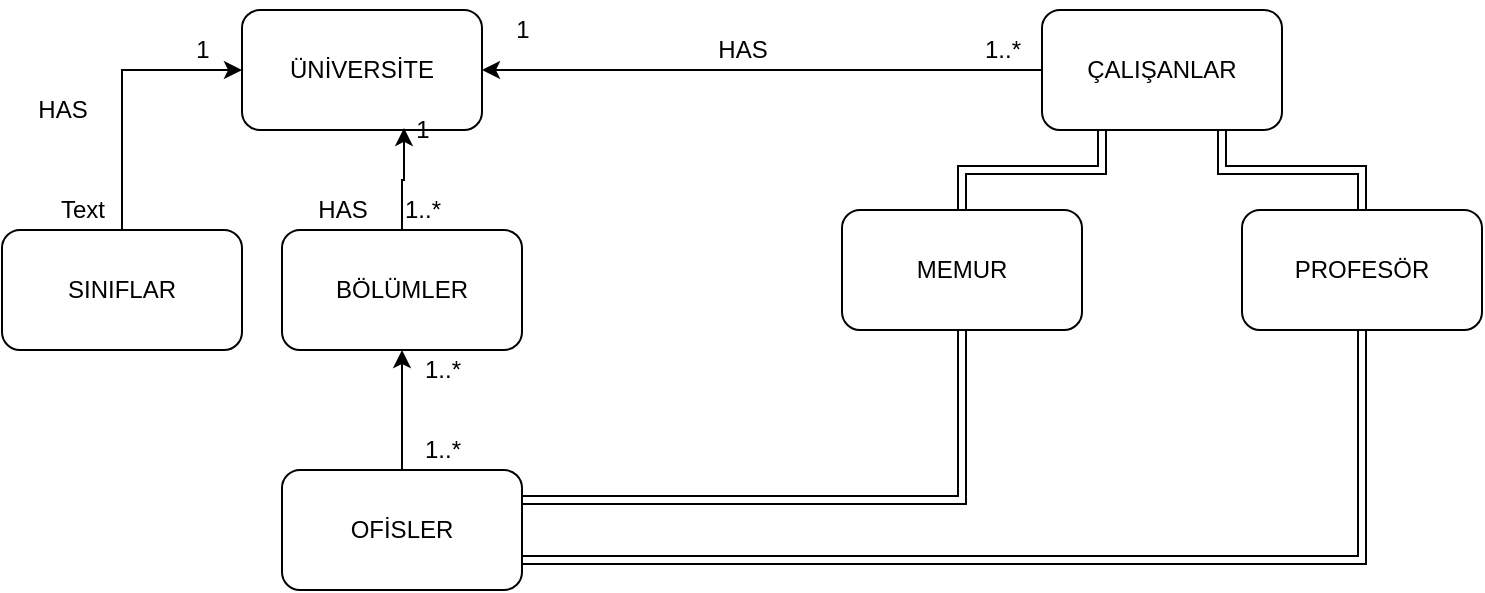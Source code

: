<mxfile version="20.3.3" type="github"><diagram id="V4D7USOhS58s7faXdMYY" name="Sayfa -1"><mxGraphModel dx="868" dy="450" grid="1" gridSize="10" guides="1" tooltips="1" connect="1" arrows="1" fold="1" page="1" pageScale="1" pageWidth="827" pageHeight="1169" math="0" shadow="0"><root><mxCell id="0"/><mxCell id="1" parent="0"/><mxCell id="muQnUJlrZj9inf_WyTLM-1" value="ÜNİVERSİTE" style="rounded=1;whiteSpace=wrap;html=1;" vertex="1" parent="1"><mxGeometry x="160" y="60" width="120" height="60" as="geometry"/></mxCell><mxCell id="muQnUJlrZj9inf_WyTLM-22" style="edgeStyle=orthogonalEdgeStyle;rounded=0;orthogonalLoop=1;jettySize=auto;html=1;entryX=1;entryY=0.5;entryDx=0;entryDy=0;" edge="1" parent="1" source="muQnUJlrZj9inf_WyTLM-2" target="muQnUJlrZj9inf_WyTLM-1"><mxGeometry relative="1" as="geometry"/></mxCell><mxCell id="muQnUJlrZj9inf_WyTLM-44" style="edgeStyle=orthogonalEdgeStyle;shape=link;rounded=0;orthogonalLoop=1;jettySize=auto;html=1;exitX=0.25;exitY=1;exitDx=0;exitDy=0;" edge="1" parent="1" source="muQnUJlrZj9inf_WyTLM-2" target="muQnUJlrZj9inf_WyTLM-6"><mxGeometry relative="1" as="geometry"/></mxCell><mxCell id="muQnUJlrZj9inf_WyTLM-45" style="edgeStyle=orthogonalEdgeStyle;shape=link;rounded=0;orthogonalLoop=1;jettySize=auto;html=1;exitX=0.75;exitY=1;exitDx=0;exitDy=0;" edge="1" parent="1" source="muQnUJlrZj9inf_WyTLM-2" target="muQnUJlrZj9inf_WyTLM-7"><mxGeometry relative="1" as="geometry"/></mxCell><mxCell id="muQnUJlrZj9inf_WyTLM-2" value="ÇALIŞANLAR" style="rounded=1;whiteSpace=wrap;html=1;" vertex="1" parent="1"><mxGeometry x="560" y="60" width="120" height="60" as="geometry"/></mxCell><mxCell id="muQnUJlrZj9inf_WyTLM-17" style="edgeStyle=orthogonalEdgeStyle;rounded=0;orthogonalLoop=1;jettySize=auto;html=1;entryX=0.675;entryY=0.983;entryDx=0;entryDy=0;entryPerimeter=0;" edge="1" parent="1" source="muQnUJlrZj9inf_WyTLM-3" target="muQnUJlrZj9inf_WyTLM-1"><mxGeometry relative="1" as="geometry"/></mxCell><mxCell id="muQnUJlrZj9inf_WyTLM-3" value="BÖLÜMLER" style="rounded=1;whiteSpace=wrap;html=1;" vertex="1" parent="1"><mxGeometry x="180" y="170" width="120" height="60" as="geometry"/></mxCell><mxCell id="muQnUJlrZj9inf_WyTLM-16" style="edgeStyle=orthogonalEdgeStyle;rounded=0;orthogonalLoop=1;jettySize=auto;html=1;entryX=0;entryY=0.5;entryDx=0;entryDy=0;" edge="1" parent="1" source="muQnUJlrZj9inf_WyTLM-4" target="muQnUJlrZj9inf_WyTLM-1"><mxGeometry relative="1" as="geometry"/></mxCell><mxCell id="muQnUJlrZj9inf_WyTLM-4" value="SINIFLAR" style="rounded=1;whiteSpace=wrap;html=1;" vertex="1" parent="1"><mxGeometry x="40" y="170" width="120" height="60" as="geometry"/></mxCell><mxCell id="muQnUJlrZj9inf_WyTLM-21" style="edgeStyle=orthogonalEdgeStyle;rounded=0;orthogonalLoop=1;jettySize=auto;html=1;entryX=0.5;entryY=1;entryDx=0;entryDy=0;" edge="1" parent="1" source="muQnUJlrZj9inf_WyTLM-5" target="muQnUJlrZj9inf_WyTLM-3"><mxGeometry relative="1" as="geometry"/></mxCell><mxCell id="muQnUJlrZj9inf_WyTLM-5" value="OFİSLER" style="rounded=1;whiteSpace=wrap;html=1;" vertex="1" parent="1"><mxGeometry x="180" y="290" width="120" height="60" as="geometry"/></mxCell><mxCell id="muQnUJlrZj9inf_WyTLM-47" style="edgeStyle=orthogonalEdgeStyle;shape=link;rounded=0;orthogonalLoop=1;jettySize=auto;html=1;exitX=0.5;exitY=1;exitDx=0;exitDy=0;entryX=1;entryY=0.25;entryDx=0;entryDy=0;" edge="1" parent="1" source="muQnUJlrZj9inf_WyTLM-6" target="muQnUJlrZj9inf_WyTLM-5"><mxGeometry relative="1" as="geometry"/></mxCell><mxCell id="muQnUJlrZj9inf_WyTLM-6" value="MEMUR" style="rounded=1;whiteSpace=wrap;html=1;" vertex="1" parent="1"><mxGeometry x="460" y="160" width="120" height="60" as="geometry"/></mxCell><mxCell id="muQnUJlrZj9inf_WyTLM-46" style="edgeStyle=orthogonalEdgeStyle;shape=link;rounded=0;orthogonalLoop=1;jettySize=auto;html=1;exitX=0.5;exitY=1;exitDx=0;exitDy=0;entryX=1;entryY=0.75;entryDx=0;entryDy=0;" edge="1" parent="1" source="muQnUJlrZj9inf_WyTLM-7" target="muQnUJlrZj9inf_WyTLM-5"><mxGeometry relative="1" as="geometry"/></mxCell><mxCell id="muQnUJlrZj9inf_WyTLM-7" value="PROFESÖR" style="rounded=1;whiteSpace=wrap;html=1;" vertex="1" parent="1"><mxGeometry x="660" y="160" width="120" height="60" as="geometry"/></mxCell><mxCell id="muQnUJlrZj9inf_WyTLM-51" value="1" style="text;html=1;align=center;verticalAlign=middle;resizable=0;points=[];autosize=1;strokeColor=none;fillColor=none;" vertex="1" parent="1"><mxGeometry x="285" y="55" width="30" height="30" as="geometry"/></mxCell><mxCell id="muQnUJlrZj9inf_WyTLM-52" value="1..*" style="text;html=1;align=center;verticalAlign=middle;resizable=0;points=[];autosize=1;strokeColor=none;fillColor=none;" vertex="1" parent="1"><mxGeometry x="520" y="65" width="40" height="30" as="geometry"/></mxCell><mxCell id="muQnUJlrZj9inf_WyTLM-53" value="HAS" style="text;html=1;align=center;verticalAlign=middle;resizable=0;points=[];autosize=1;strokeColor=none;fillColor=none;" vertex="1" parent="1"><mxGeometry x="385" y="65" width="50" height="30" as="geometry"/></mxCell><mxCell id="muQnUJlrZj9inf_WyTLM-54" value="1..*" style="text;html=1;align=center;verticalAlign=middle;resizable=0;points=[];autosize=1;strokeColor=none;fillColor=none;" vertex="1" parent="1"><mxGeometry x="240" y="225" width="40" height="30" as="geometry"/></mxCell><mxCell id="muQnUJlrZj9inf_WyTLM-55" value="1..*" style="text;html=1;align=center;verticalAlign=middle;resizable=0;points=[];autosize=1;strokeColor=none;fillColor=none;" vertex="1" parent="1"><mxGeometry x="240" y="265" width="40" height="30" as="geometry"/></mxCell><mxCell id="muQnUJlrZj9inf_WyTLM-56" value="1" style="text;html=1;align=center;verticalAlign=middle;resizable=0;points=[];autosize=1;strokeColor=none;fillColor=none;" vertex="1" parent="1"><mxGeometry x="235" y="105" width="30" height="30" as="geometry"/></mxCell><mxCell id="muQnUJlrZj9inf_WyTLM-58" value="1..*" style="text;html=1;align=center;verticalAlign=middle;resizable=0;points=[];autosize=1;strokeColor=none;fillColor=none;" vertex="1" parent="1"><mxGeometry x="230" y="145" width="40" height="30" as="geometry"/></mxCell><mxCell id="muQnUJlrZj9inf_WyTLM-61" value="HAS" style="text;html=1;align=center;verticalAlign=middle;resizable=0;points=[];autosize=1;strokeColor=none;fillColor=none;" vertex="1" parent="1"><mxGeometry x="185" y="145" width="50" height="30" as="geometry"/></mxCell><mxCell id="muQnUJlrZj9inf_WyTLM-62" value="1" style="text;html=1;align=center;verticalAlign=middle;resizable=0;points=[];autosize=1;strokeColor=none;fillColor=none;" vertex="1" parent="1"><mxGeometry x="125" y="65" width="30" height="30" as="geometry"/></mxCell><mxCell id="muQnUJlrZj9inf_WyTLM-63" value="HAS" style="text;html=1;align=center;verticalAlign=middle;resizable=0;points=[];autosize=1;strokeColor=none;fillColor=none;" vertex="1" parent="1"><mxGeometry x="45" y="95" width="50" height="30" as="geometry"/></mxCell><mxCell id="muQnUJlrZj9inf_WyTLM-64" value="Text" style="text;html=1;align=center;verticalAlign=middle;resizable=0;points=[];autosize=1;strokeColor=none;fillColor=none;" vertex="1" parent="1"><mxGeometry x="60" y="150" width="40" height="20" as="geometry"/></mxCell></root></mxGraphModel></diagram></mxfile>